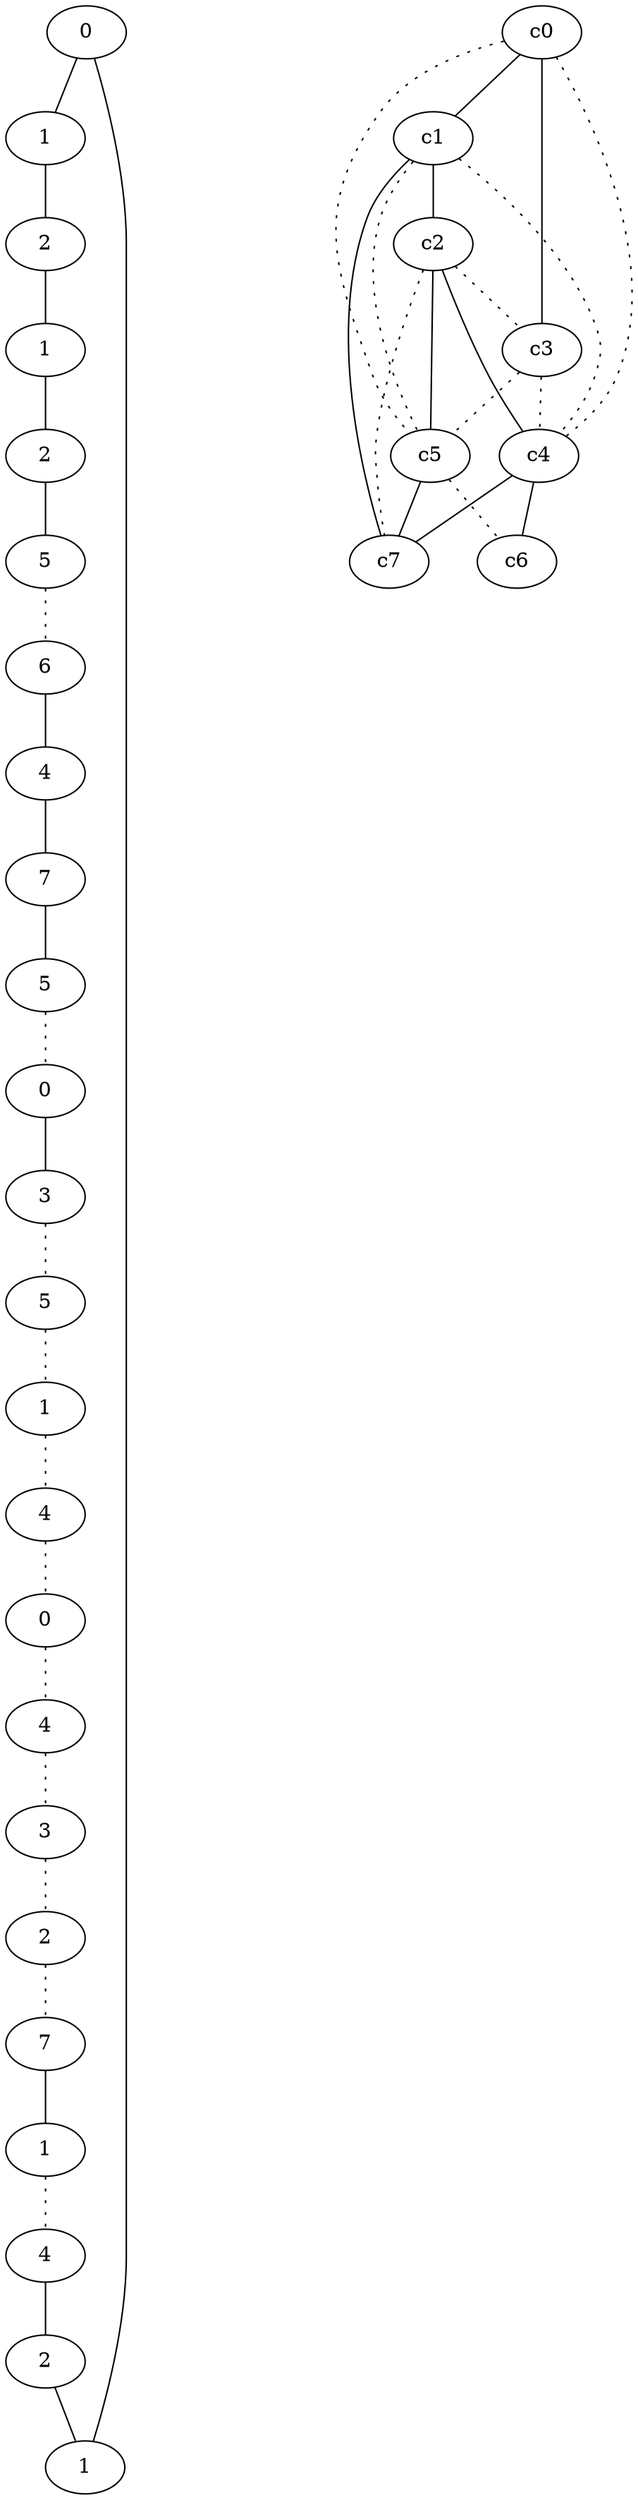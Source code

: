 graph {
a0[label=0];
a1[label=1];
a2[label=2];
a3[label=1];
a4[label=2];
a5[label=5];
a6[label=6];
a7[label=4];
a8[label=7];
a9[label=5];
a10[label=0];
a11[label=3];
a12[label=5];
a13[label=1];
a14[label=4];
a15[label=0];
a16[label=4];
a17[label=3];
a18[label=2];
a19[label=7];
a20[label=1];
a21[label=4];
a22[label=2];
a23[label=1];
a0 -- a1;
a0 -- a23;
a1 -- a2;
a2 -- a3;
a3 -- a4;
a4 -- a5;
a5 -- a6 [style=dotted];
a6 -- a7;
a7 -- a8;
a8 -- a9;
a9 -- a10 [style=dotted];
a10 -- a11;
a11 -- a12 [style=dotted];
a12 -- a13 [style=dotted];
a13 -- a14 [style=dotted];
a14 -- a15 [style=dotted];
a15 -- a16 [style=dotted];
a16 -- a17 [style=dotted];
a17 -- a18 [style=dotted];
a18 -- a19 [style=dotted];
a19 -- a20;
a20 -- a21 [style=dotted];
a21 -- a22;
a22 -- a23;
c0 -- c1;
c0 -- c3;
c0 -- c4 [style=dotted];
c0 -- c5 [style=dotted];
c1 -- c2;
c1 -- c4 [style=dotted];
c1 -- c5 [style=dotted];
c1 -- c7;
c2 -- c3 [style=dotted];
c2 -- c4;
c2 -- c5;
c2 -- c7 [style=dotted];
c3 -- c4 [style=dotted];
c3 -- c5 [style=dotted];
c4 -- c6;
c4 -- c7;
c5 -- c6 [style=dotted];
c5 -- c7;
}
